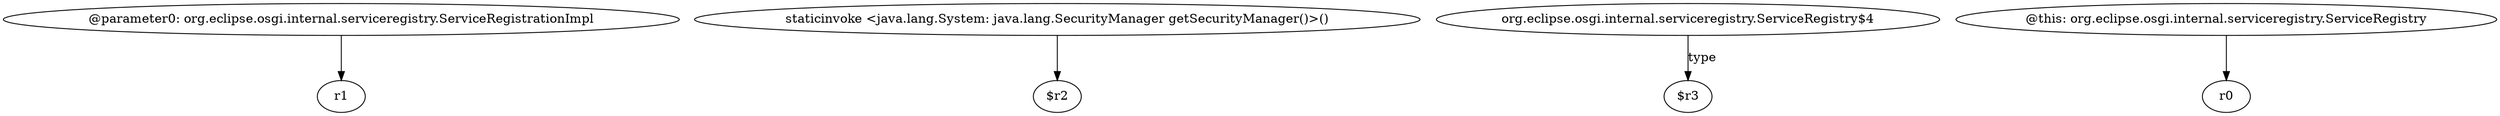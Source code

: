 digraph g {
0[label="@parameter0: org.eclipse.osgi.internal.serviceregistry.ServiceRegistrationImpl"]
1[label="r1"]
0->1[label=""]
2[label="staticinvoke <java.lang.System: java.lang.SecurityManager getSecurityManager()>()"]
3[label="$r2"]
2->3[label=""]
4[label="org.eclipse.osgi.internal.serviceregistry.ServiceRegistry$4"]
5[label="$r3"]
4->5[label="type"]
6[label="@this: org.eclipse.osgi.internal.serviceregistry.ServiceRegistry"]
7[label="r0"]
6->7[label=""]
}